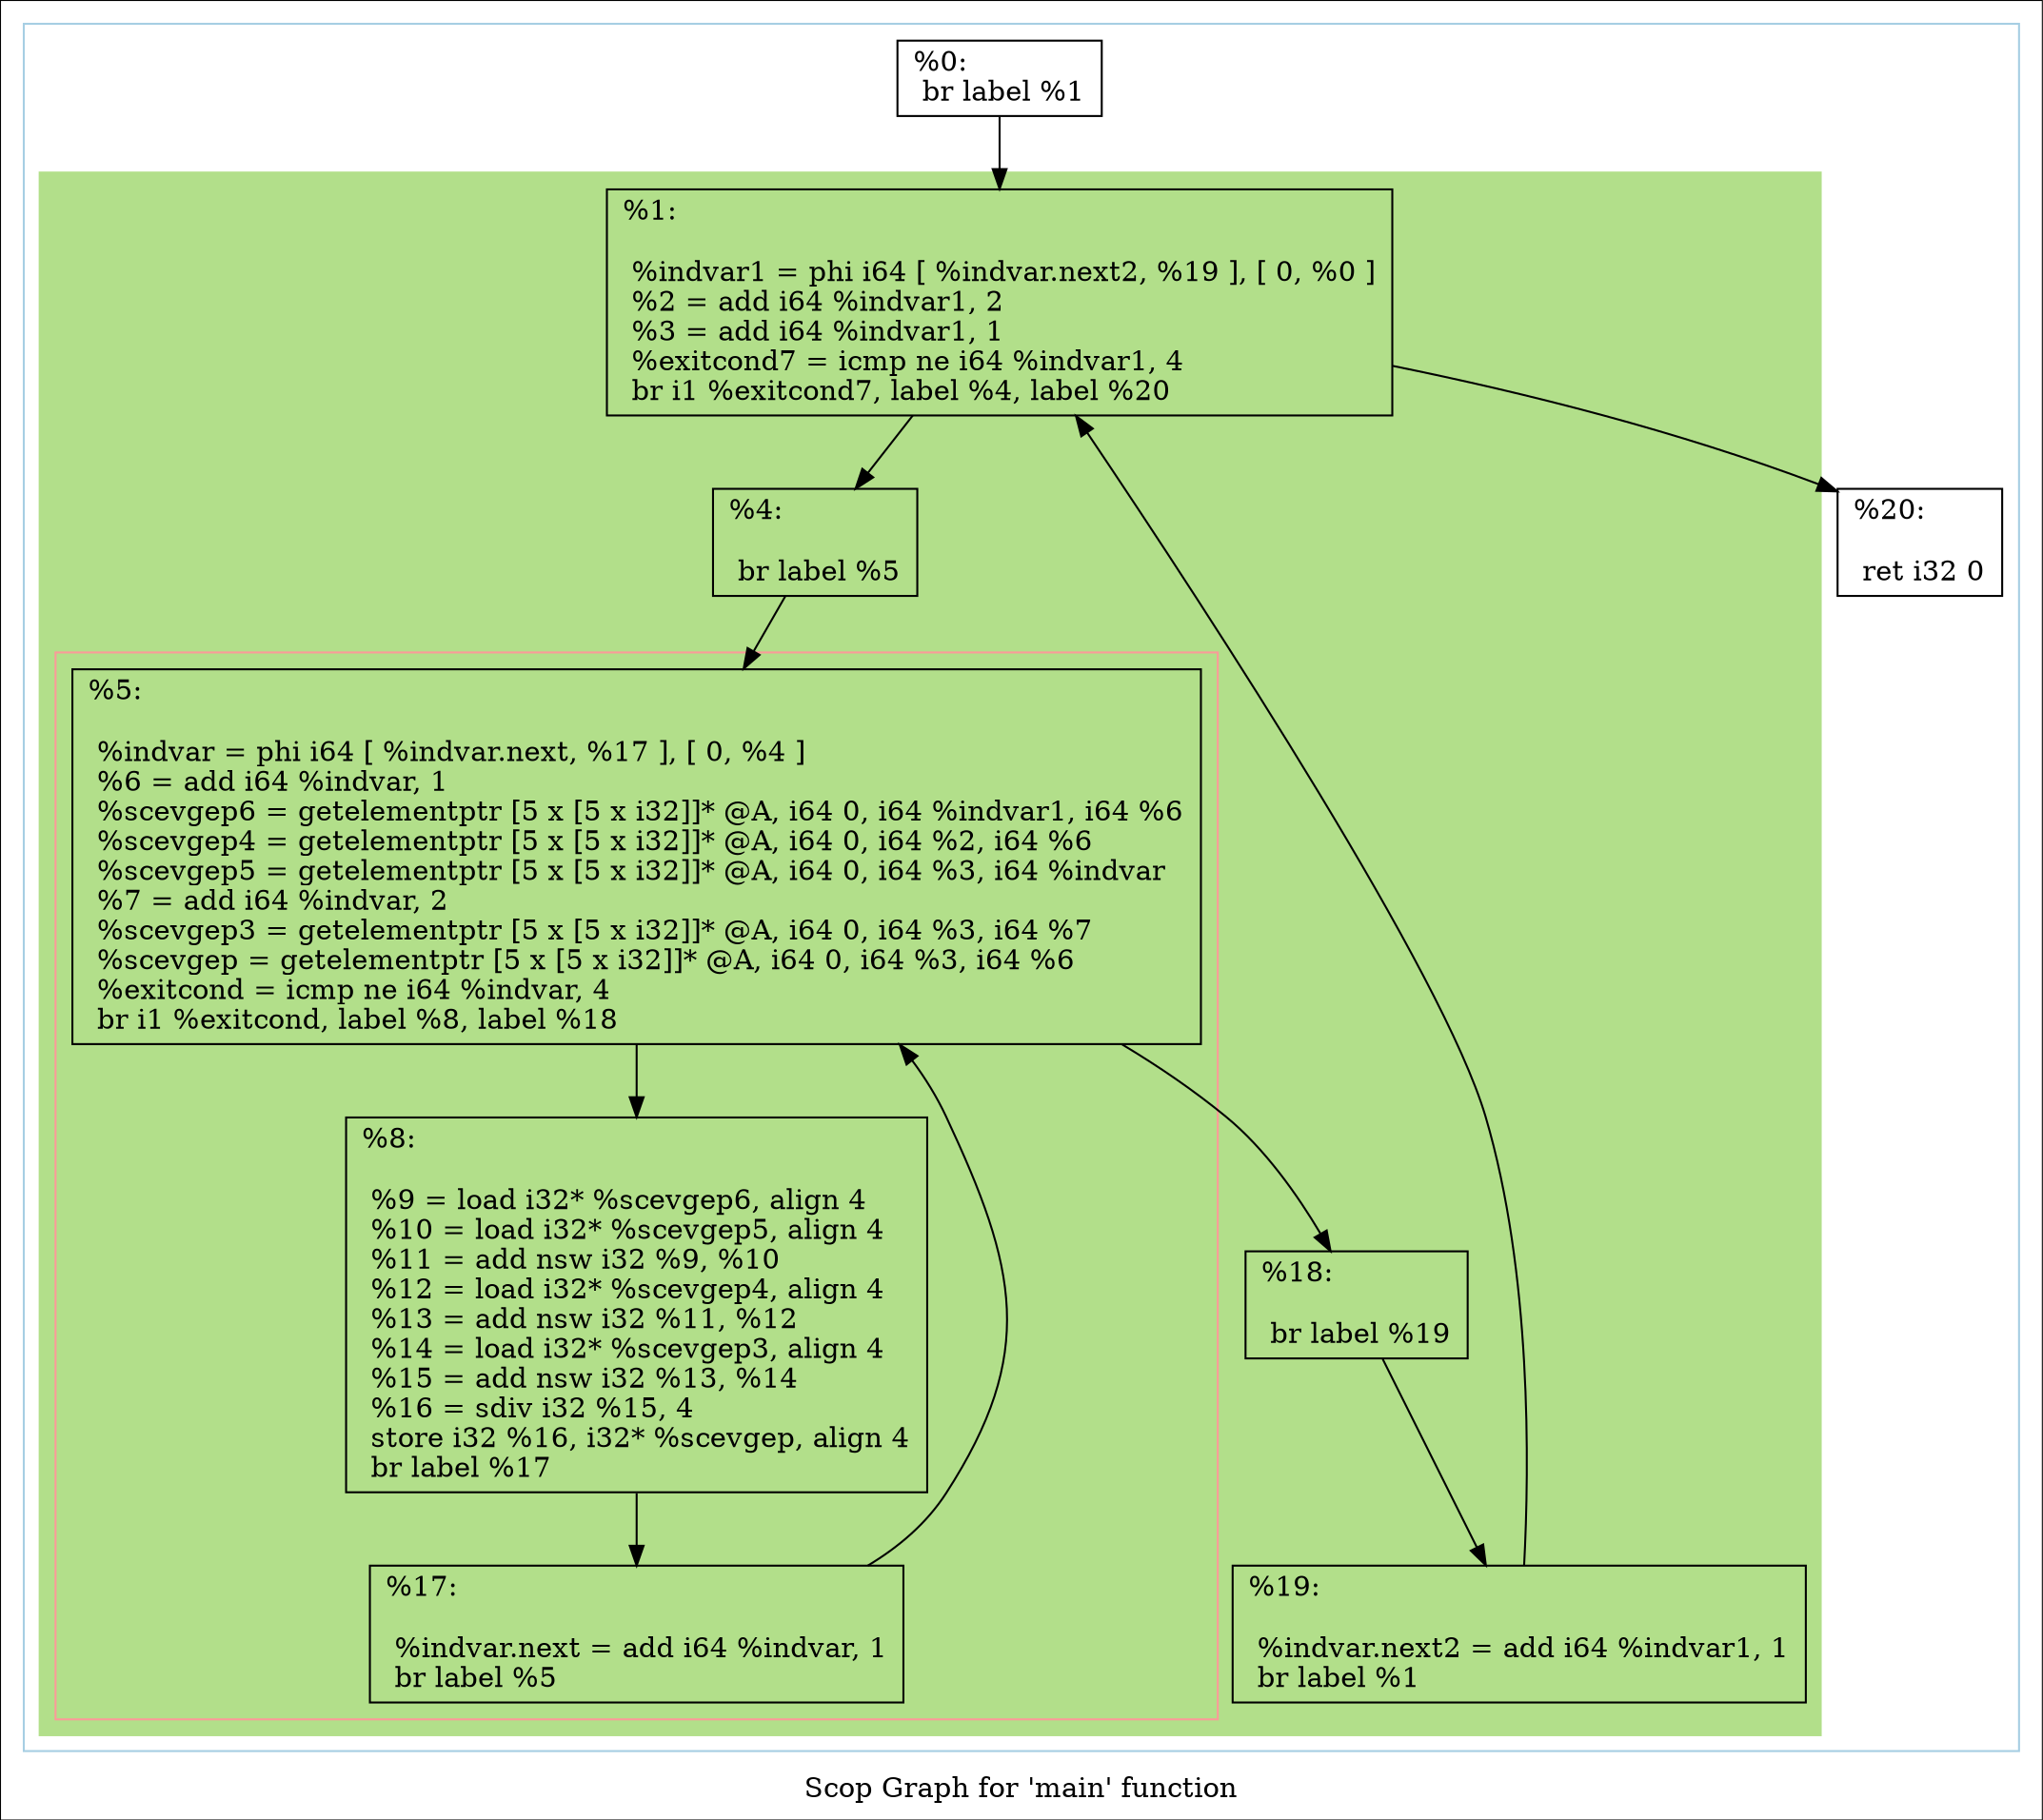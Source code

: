 digraph "Scop Graph for 'main' function" {
	label="Scop Graph for 'main' function";

	Node0x15781f0 [shape=record,label="{%0:\l  br label %1\l}"];
	Node0x15781f0 -> Node0x1578540;
	Node0x1578540 [shape=record,label="{%1:\l\l  %indvar1 = phi i64 [ %indvar.next2, %19 ], [ 0, %0 ]\l  %2 = add i64 %indvar1, 2\l  %3 = add i64 %indvar1, 1\l  %exitcond7 = icmp ne i64 %indvar1, 4\l  br i1 %exitcond7, label %4, label %20\l}"];
	Node0x1578540 -> Node0x1578510;
	Node0x1578540 -> Node0x1578300;
	Node0x1578510 [shape=record,label="{%4:\l\l  br label %5\l}"];
	Node0x1578510 -> Node0x1578320;
	Node0x1578320 [shape=record,label="{%5:\l\l  %indvar = phi i64 [ %indvar.next, %17 ], [ 0, %4 ]\l  %6 = add i64 %indvar, 1\l  %scevgep6 = getelementptr [5 x [5 x i32]]* @A, i64 0, i64 %indvar1, i64 %6\l  %scevgep4 = getelementptr [5 x [5 x i32]]* @A, i64 0, i64 %2, i64 %6\l  %scevgep5 = getelementptr [5 x [5 x i32]]* @A, i64 0, i64 %3, i64 %indvar\l  %7 = add i64 %indvar, 2\l  %scevgep3 = getelementptr [5 x [5 x i32]]* @A, i64 0, i64 %3, i64 %7\l  %scevgep = getelementptr [5 x [5 x i32]]* @A, i64 0, i64 %3, i64 %6\l  %exitcond = icmp ne i64 %indvar, 4\l  br i1 %exitcond, label %8, label %18\l}"];
	Node0x1578320 -> Node0x15785f0;
	Node0x1578320 -> Node0x1578610;
	Node0x15785f0 [shape=record,label="{%8:\l\l  %9 = load i32* %scevgep6, align 4\l  %10 = load i32* %scevgep5, align 4\l  %11 = add nsw i32 %9, %10\l  %12 = load i32* %scevgep4, align 4\l  %13 = add nsw i32 %11, %12\l  %14 = load i32* %scevgep3, align 4\l  %15 = add nsw i32 %13, %14\l  %16 = sdiv i32 %15, 4\l  store i32 %16, i32* %scevgep, align 4\l  br label %17\l}"];
	Node0x15785f0 -> Node0x15786c0;
	Node0x15786c0 [shape=record,label="{%17:\l\l  %indvar.next = add i64 %indvar, 1\l  br label %5\l}"];
	Node0x15786c0 -> Node0x1578320[constraint=false];
	Node0x1578610 [shape=record,label="{%18:\l\l  br label %19\l}"];
	Node0x1578610 -> Node0x157b520;
	Node0x157b520 [shape=record,label="{%19:\l\l  %indvar.next2 = add i64 %indvar1, 1\l  br label %1\l}"];
	Node0x157b520 -> Node0x1578540[constraint=false];
	Node0x1578300 [shape=record,label="{%20:\l\l  ret i32 0\l}"];
	colorscheme = "paired12"
        subgraph cluster_0x15777f0 {
          label = "";
          style = solid;
          color = 1
          subgraph cluster_0x1578db0 {
            label = "";
            style = filled;
            color = 3            subgraph cluster_0x1578920 {
              label = "";
              style = solid;
              color = 5
              Node0x1578320;
              Node0x15785f0;
              Node0x15786c0;
            }
            Node0x1578540;
            Node0x1578510;
            Node0x1578610;
            Node0x157b520;
          }
          Node0x15781f0;
          Node0x1578300;
        }
}
